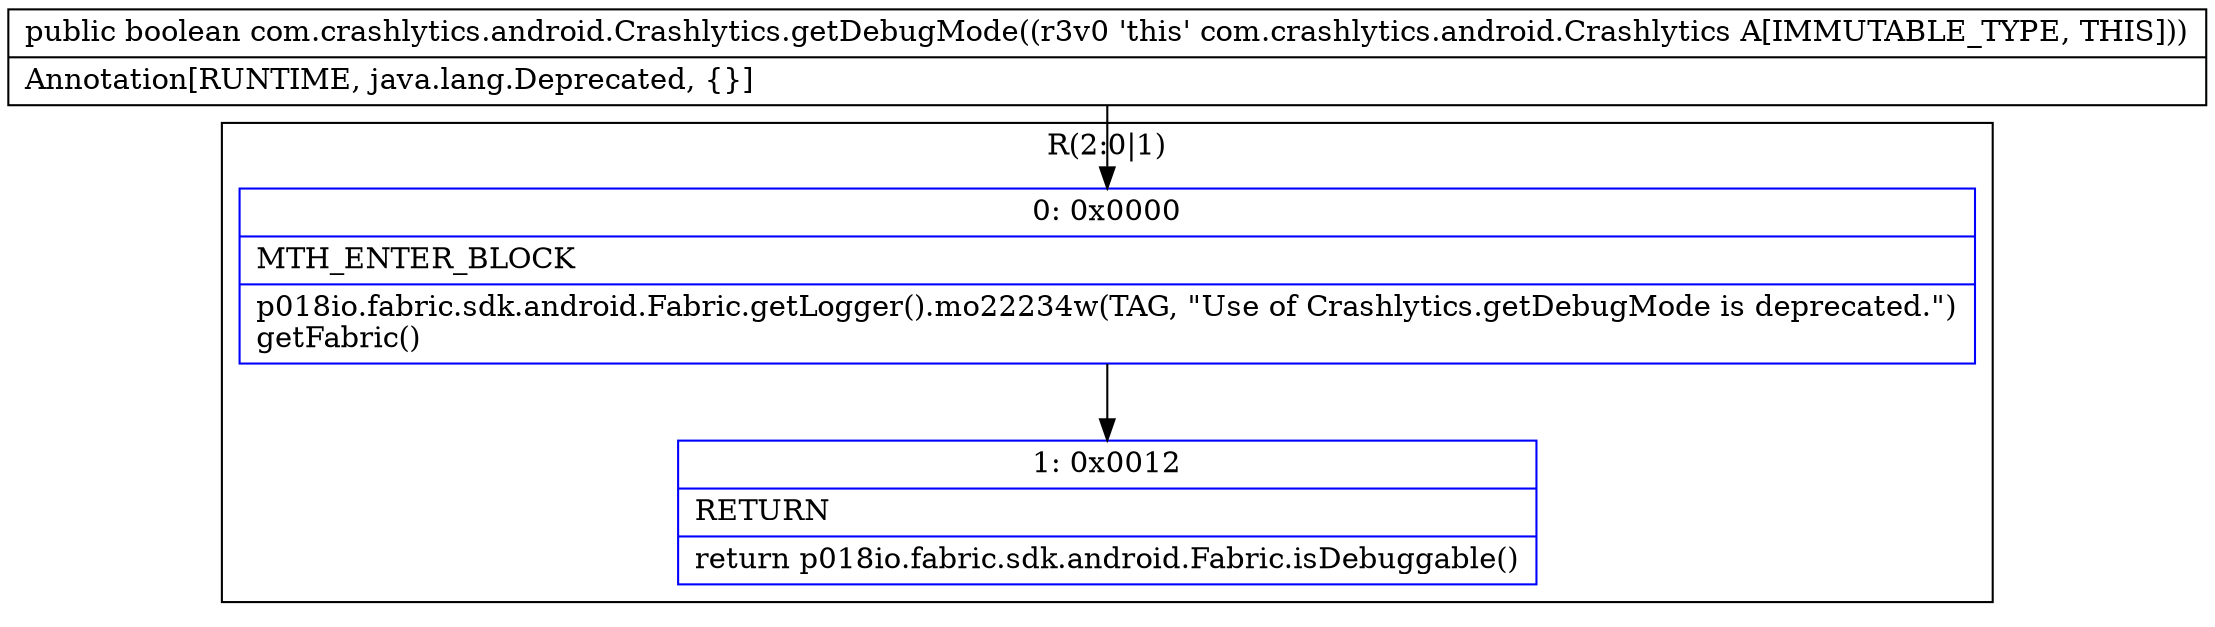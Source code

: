 digraph "CFG forcom.crashlytics.android.Crashlytics.getDebugMode()Z" {
subgraph cluster_Region_716858420 {
label = "R(2:0|1)";
node [shape=record,color=blue];
Node_0 [shape=record,label="{0\:\ 0x0000|MTH_ENTER_BLOCK\l|p018io.fabric.sdk.android.Fabric.getLogger().mo22234w(TAG, \"Use of Crashlytics.getDebugMode is deprecated.\")\lgetFabric()\l}"];
Node_1 [shape=record,label="{1\:\ 0x0012|RETURN\l|return p018io.fabric.sdk.android.Fabric.isDebuggable()\l}"];
}
MethodNode[shape=record,label="{public boolean com.crashlytics.android.Crashlytics.getDebugMode((r3v0 'this' com.crashlytics.android.Crashlytics A[IMMUTABLE_TYPE, THIS]))  | Annotation[RUNTIME, java.lang.Deprecated, \{\}]\l}"];
MethodNode -> Node_0;
Node_0 -> Node_1;
}

